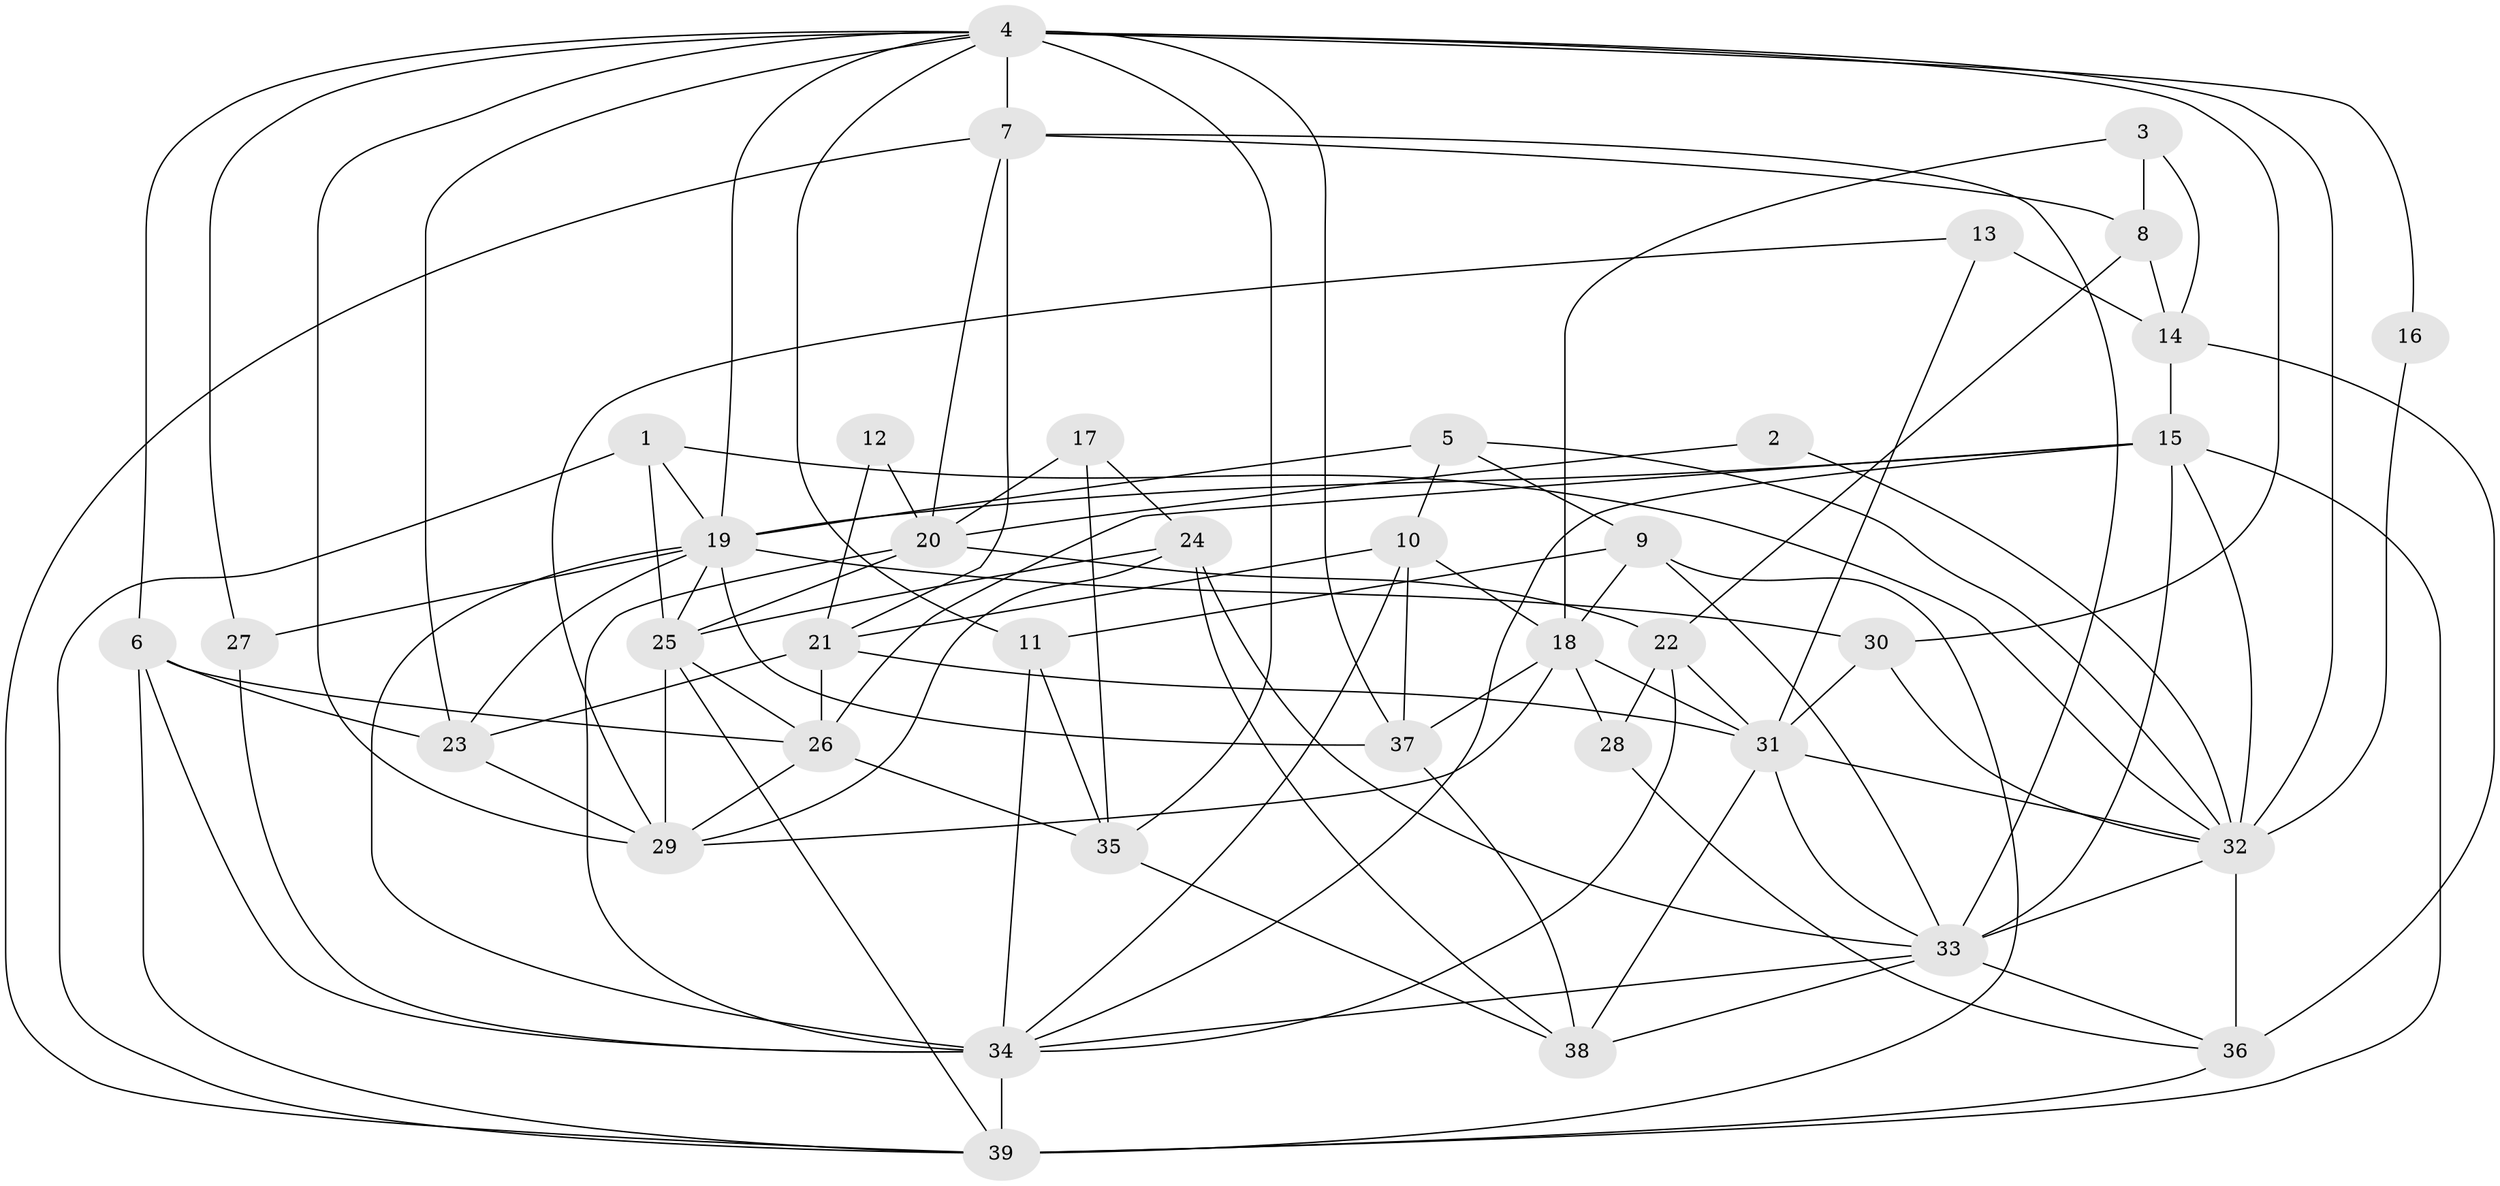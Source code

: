 // original degree distribution, {3: 0.2948717948717949, 5: 0.20512820512820512, 7: 0.038461538461538464, 6: 0.07692307692307693, 4: 0.2564102564102564, 2: 0.11538461538461539, 8: 0.01282051282051282}
// Generated by graph-tools (version 1.1) at 2025/26/03/09/25 03:26:12]
// undirected, 39 vertices, 108 edges
graph export_dot {
graph [start="1"]
  node [color=gray90,style=filled];
  1;
  2;
  3;
  4;
  5;
  6;
  7;
  8;
  9;
  10;
  11;
  12;
  13;
  14;
  15;
  16;
  17;
  18;
  19;
  20;
  21;
  22;
  23;
  24;
  25;
  26;
  27;
  28;
  29;
  30;
  31;
  32;
  33;
  34;
  35;
  36;
  37;
  38;
  39;
  1 -- 19 [weight=1.0];
  1 -- 25 [weight=1.0];
  1 -- 32 [weight=1.0];
  1 -- 39 [weight=1.0];
  2 -- 20 [weight=1.0];
  2 -- 32 [weight=1.0];
  3 -- 8 [weight=1.0];
  3 -- 14 [weight=1.0];
  3 -- 18 [weight=1.0];
  4 -- 6 [weight=1.0];
  4 -- 7 [weight=1.0];
  4 -- 11 [weight=2.0];
  4 -- 16 [weight=1.0];
  4 -- 19 [weight=1.0];
  4 -- 23 [weight=1.0];
  4 -- 27 [weight=1.0];
  4 -- 29 [weight=1.0];
  4 -- 30 [weight=1.0];
  4 -- 32 [weight=3.0];
  4 -- 35 [weight=1.0];
  4 -- 37 [weight=1.0];
  5 -- 9 [weight=1.0];
  5 -- 10 [weight=1.0];
  5 -- 19 [weight=1.0];
  5 -- 32 [weight=1.0];
  6 -- 23 [weight=1.0];
  6 -- 26 [weight=1.0];
  6 -- 34 [weight=1.0];
  6 -- 39 [weight=1.0];
  7 -- 8 [weight=1.0];
  7 -- 20 [weight=1.0];
  7 -- 21 [weight=1.0];
  7 -- 33 [weight=1.0];
  7 -- 39 [weight=1.0];
  8 -- 14 [weight=1.0];
  8 -- 22 [weight=1.0];
  9 -- 11 [weight=1.0];
  9 -- 18 [weight=1.0];
  9 -- 33 [weight=1.0];
  9 -- 39 [weight=1.0];
  10 -- 18 [weight=1.0];
  10 -- 21 [weight=1.0];
  10 -- 34 [weight=1.0];
  10 -- 37 [weight=1.0];
  11 -- 34 [weight=1.0];
  11 -- 35 [weight=1.0];
  12 -- 20 [weight=1.0];
  12 -- 21 [weight=1.0];
  13 -- 14 [weight=1.0];
  13 -- 29 [weight=1.0];
  13 -- 31 [weight=1.0];
  14 -- 15 [weight=2.0];
  14 -- 36 [weight=1.0];
  15 -- 19 [weight=1.0];
  15 -- 26 [weight=1.0];
  15 -- 32 [weight=1.0];
  15 -- 33 [weight=2.0];
  15 -- 34 [weight=1.0];
  15 -- 39 [weight=1.0];
  16 -- 32 [weight=1.0];
  17 -- 20 [weight=1.0];
  17 -- 24 [weight=1.0];
  17 -- 35 [weight=1.0];
  18 -- 28 [weight=1.0];
  18 -- 29 [weight=1.0];
  18 -- 31 [weight=1.0];
  18 -- 37 [weight=1.0];
  19 -- 23 [weight=1.0];
  19 -- 25 [weight=1.0];
  19 -- 27 [weight=1.0];
  19 -- 30 [weight=2.0];
  19 -- 34 [weight=1.0];
  19 -- 37 [weight=1.0];
  20 -- 22 [weight=1.0];
  20 -- 25 [weight=1.0];
  20 -- 34 [weight=1.0];
  21 -- 23 [weight=1.0];
  21 -- 26 [weight=1.0];
  21 -- 31 [weight=1.0];
  22 -- 28 [weight=1.0];
  22 -- 31 [weight=1.0];
  22 -- 34 [weight=1.0];
  23 -- 29 [weight=1.0];
  24 -- 25 [weight=1.0];
  24 -- 29 [weight=1.0];
  24 -- 33 [weight=1.0];
  24 -- 38 [weight=1.0];
  25 -- 26 [weight=1.0];
  25 -- 29 [weight=1.0];
  25 -- 39 [weight=1.0];
  26 -- 29 [weight=1.0];
  26 -- 35 [weight=1.0];
  27 -- 34 [weight=1.0];
  28 -- 36 [weight=1.0];
  30 -- 31 [weight=1.0];
  30 -- 32 [weight=1.0];
  31 -- 32 [weight=1.0];
  31 -- 33 [weight=1.0];
  31 -- 38 [weight=1.0];
  32 -- 33 [weight=1.0];
  32 -- 36 [weight=1.0];
  33 -- 34 [weight=1.0];
  33 -- 36 [weight=1.0];
  33 -- 38 [weight=1.0];
  34 -- 39 [weight=1.0];
  35 -- 38 [weight=1.0];
  36 -- 39 [weight=2.0];
  37 -- 38 [weight=1.0];
}
